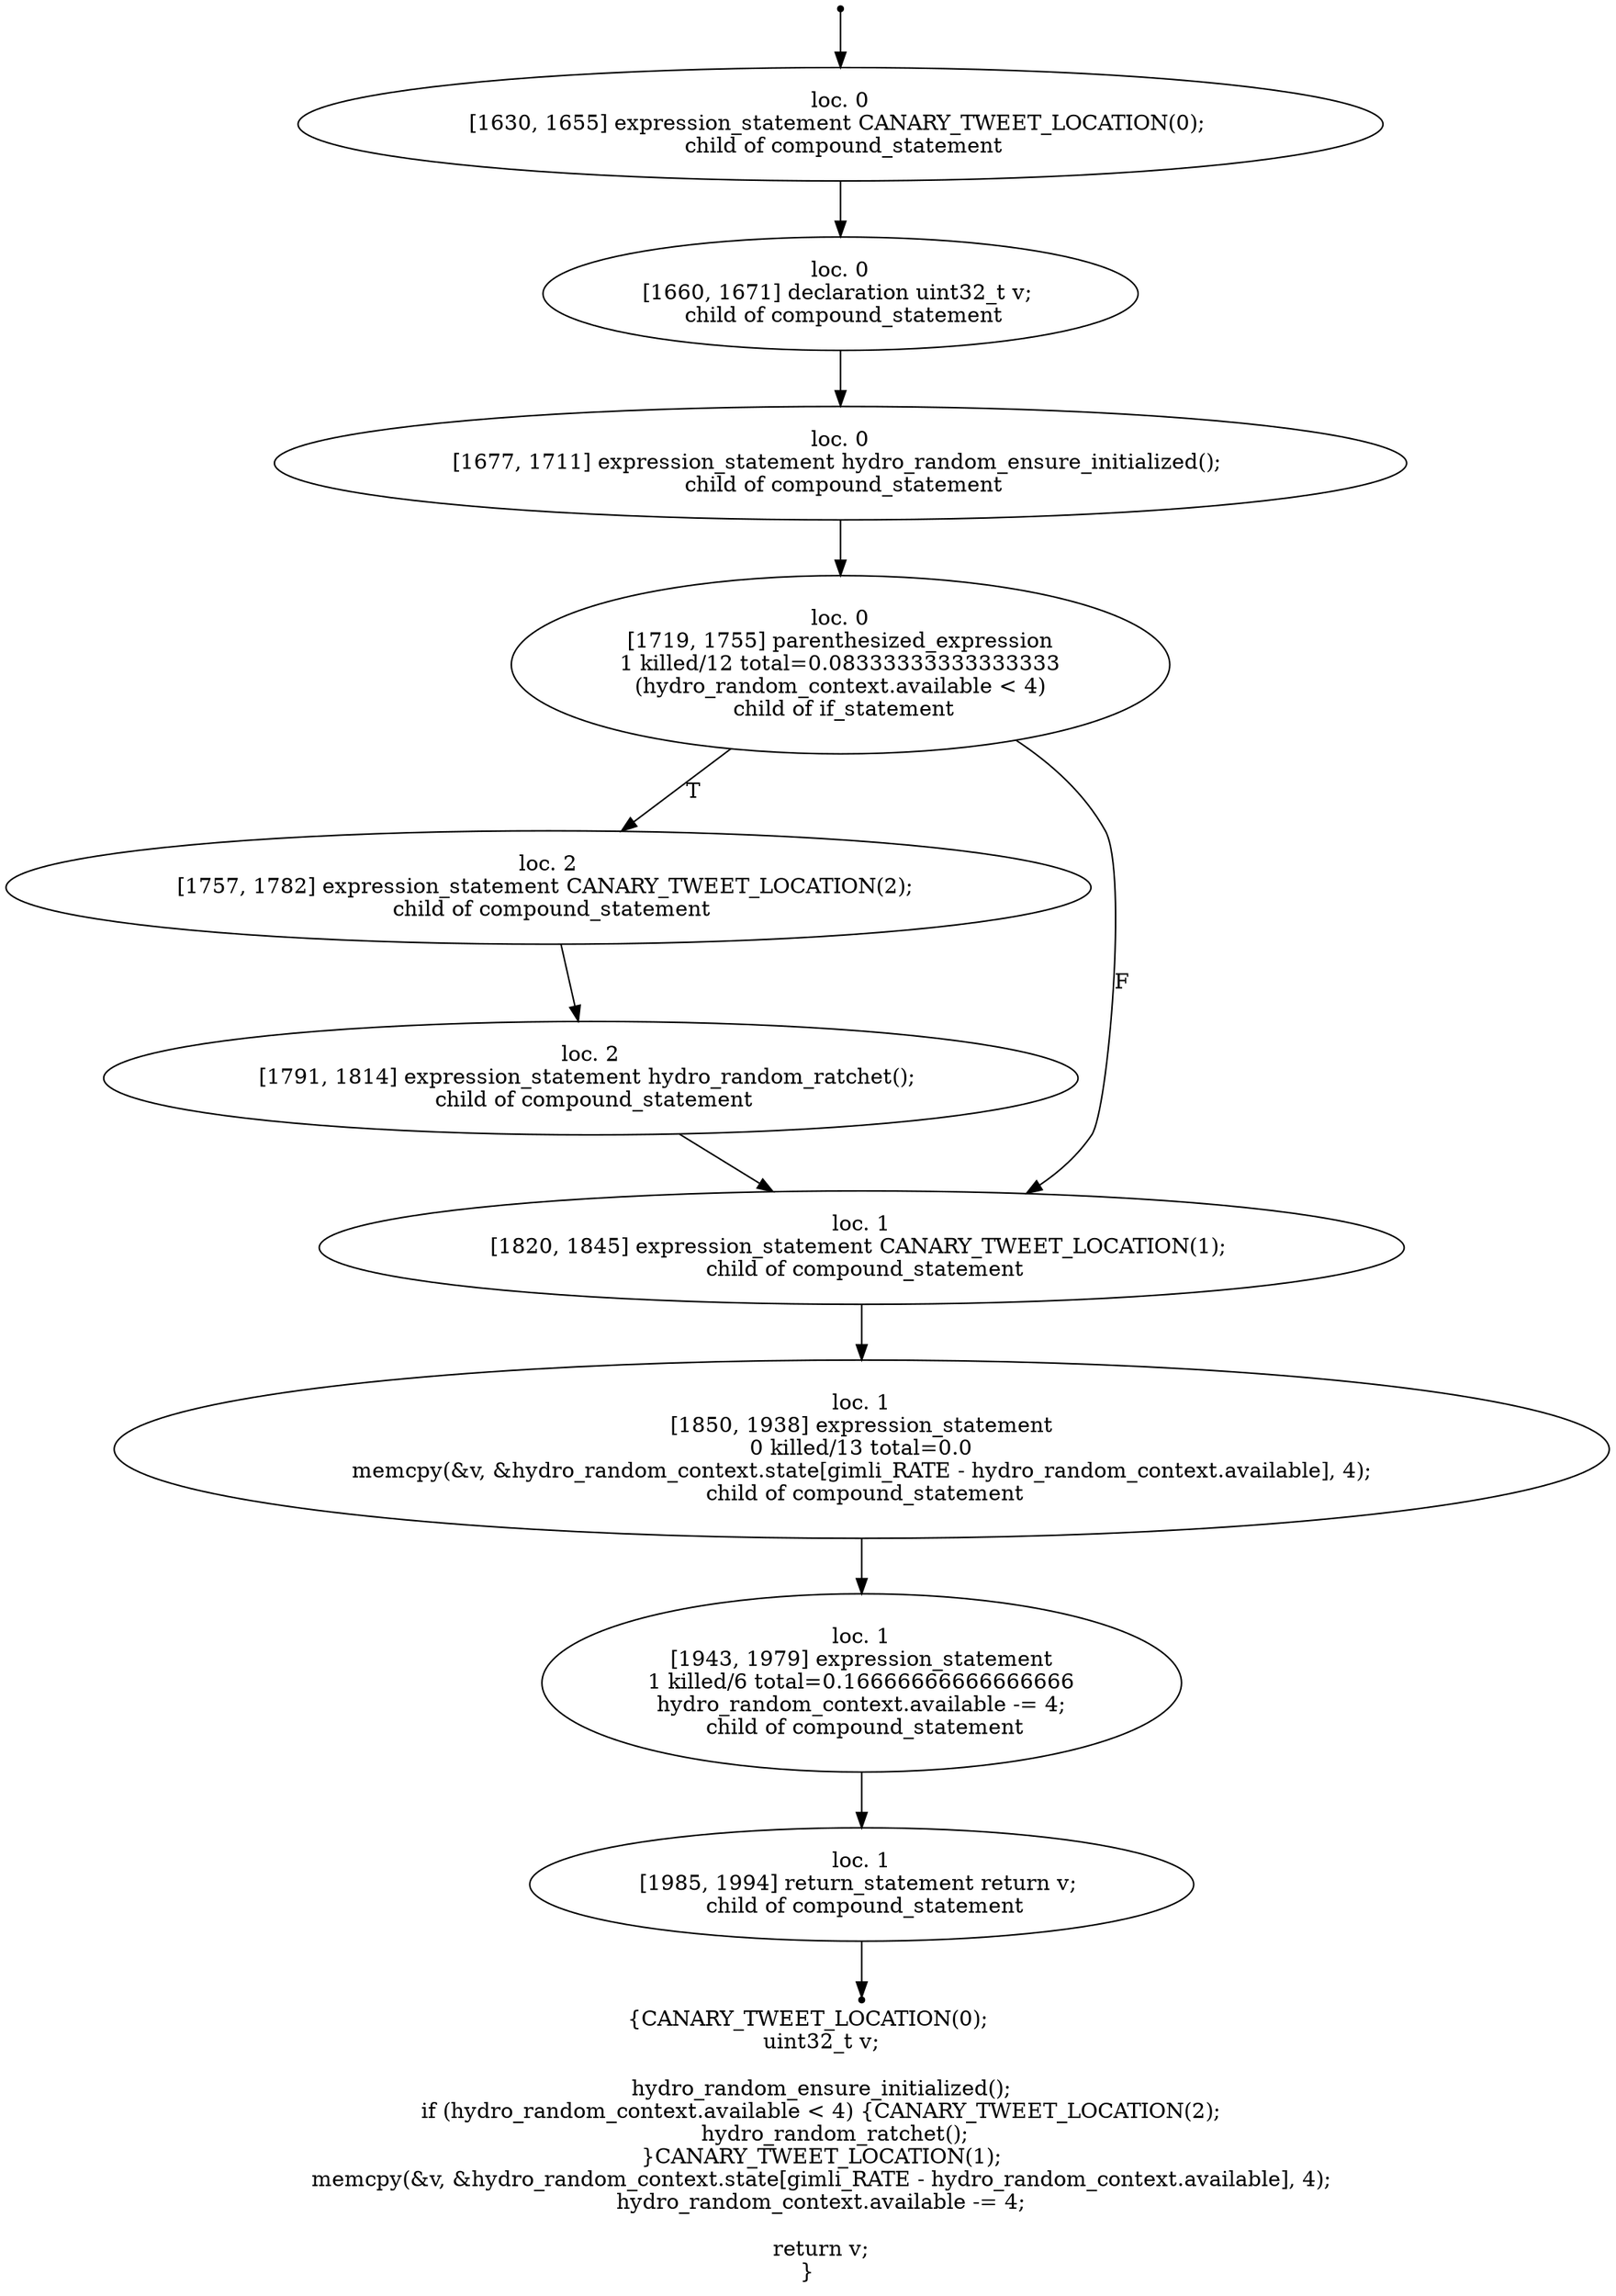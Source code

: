 digraph hydro_random_u32_2 {
	initial [shape=point]
	initial -> "loc. 0
[1630, 1655] expression_statement CANARY_TWEET_LOCATION(0); 
 child of compound_statement"
	final [shape=point]
	"loc. 1
[1985, 1994] return_statement return v; 
 child of compound_statement" -> final
	"loc. 0
[1630, 1655] expression_statement CANARY_TWEET_LOCATION(0); 
 child of compound_statement"
	"loc. 0
[1630, 1655] expression_statement CANARY_TWEET_LOCATION(0); 
 child of compound_statement" -> "loc. 0
[1660, 1671] declaration uint32_t v; 
 child of compound_statement"
	"loc. 0
[1660, 1671] declaration uint32_t v; 
 child of compound_statement"
	"loc. 0
[1660, 1671] declaration uint32_t v; 
 child of compound_statement" -> "loc. 0
[1677, 1711] expression_statement hydro_random_ensure_initialized(); 
 child of compound_statement"
	"loc. 0
[1677, 1711] expression_statement hydro_random_ensure_initialized(); 
 child of compound_statement"
	"loc. 0
[1677, 1711] expression_statement hydro_random_ensure_initialized(); 
 child of compound_statement" -> "loc. 0
[1719, 1755] parenthesized_expression
1 killed/12 total=0.08333333333333333
 (hydro_random_context.available < 4) 
 child of if_statement"
	"loc. 0
[1719, 1755] parenthesized_expression
1 killed/12 total=0.08333333333333333
 (hydro_random_context.available < 4) 
 child of if_statement"
	"loc. 0
[1719, 1755] parenthesized_expression
1 killed/12 total=0.08333333333333333
 (hydro_random_context.available < 4) 
 child of if_statement" -> "loc. 2
[1757, 1782] expression_statement CANARY_TWEET_LOCATION(2); 
 child of compound_statement" [label=T]
	"loc. 0
[1719, 1755] parenthesized_expression
1 killed/12 total=0.08333333333333333
 (hydro_random_context.available < 4) 
 child of if_statement" -> "loc. 1
[1820, 1845] expression_statement CANARY_TWEET_LOCATION(1); 
 child of compound_statement" [label=F]
	"loc. 2
[1757, 1782] expression_statement CANARY_TWEET_LOCATION(2); 
 child of compound_statement"
	"loc. 2
[1757, 1782] expression_statement CANARY_TWEET_LOCATION(2); 
 child of compound_statement" -> "loc. 2
[1791, 1814] expression_statement hydro_random_ratchet(); 
 child of compound_statement"
	"loc. 1
[1820, 1845] expression_statement CANARY_TWEET_LOCATION(1); 
 child of compound_statement"
	"loc. 1
[1820, 1845] expression_statement CANARY_TWEET_LOCATION(1); 
 child of compound_statement" -> "loc. 1
[1850, 1938] expression_statement
0 killed/13 total=0.0
 memcpy(&v, &hydro_random_context.state[gimli_RATE - hydro_random_context.available], 4); 
 child of compound_statement"
	"loc. 2
[1791, 1814] expression_statement hydro_random_ratchet(); 
 child of compound_statement"
	"loc. 2
[1791, 1814] expression_statement hydro_random_ratchet(); 
 child of compound_statement" -> "loc. 1
[1820, 1845] expression_statement CANARY_TWEET_LOCATION(1); 
 child of compound_statement"
	"loc. 1
[1850, 1938] expression_statement
0 killed/13 total=0.0
 memcpy(&v, &hydro_random_context.state[gimli_RATE - hydro_random_context.available], 4); 
 child of compound_statement"
	"loc. 1
[1850, 1938] expression_statement
0 killed/13 total=0.0
 memcpy(&v, &hydro_random_context.state[gimli_RATE - hydro_random_context.available], 4); 
 child of compound_statement" -> "loc. 1
[1943, 1979] expression_statement
1 killed/6 total=0.16666666666666666
 hydro_random_context.available -= 4; 
 child of compound_statement"
	"loc. 1
[1943, 1979] expression_statement
1 killed/6 total=0.16666666666666666
 hydro_random_context.available -= 4; 
 child of compound_statement"
	"loc. 1
[1943, 1979] expression_statement
1 killed/6 total=0.16666666666666666
 hydro_random_context.available -= 4; 
 child of compound_statement" -> "loc. 1
[1985, 1994] return_statement return v; 
 child of compound_statement"
	"loc. 1
[1985, 1994] return_statement return v; 
 child of compound_statement"
	label="{CANARY_TWEET_LOCATION(0);
    uint32_t v;

    hydro_random_ensure_initialized();
    if (hydro_random_context.available < 4) {CANARY_TWEET_LOCATION(2);
        hydro_random_ratchet();
    }CANARY_TWEET_LOCATION(1);
    memcpy(&v, &hydro_random_context.state[gimli_RATE - hydro_random_context.available], 4);
    hydro_random_context.available -= 4;

    return v;
}"
}
